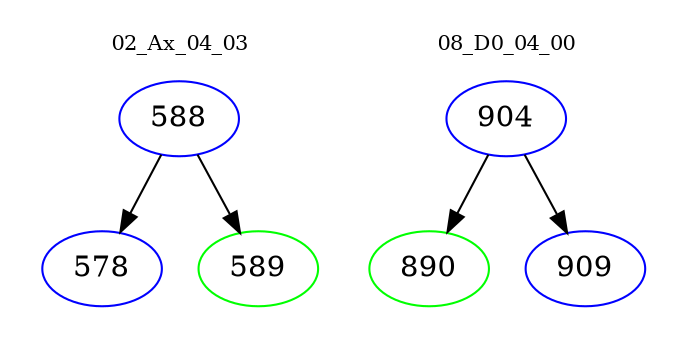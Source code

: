 digraph{
subgraph cluster_0 {
color = white
label = "02_Ax_04_03";
fontsize=10;
T0_588 [label="588", color="blue"]
T0_588 -> T0_578 [color="black"]
T0_578 [label="578", color="blue"]
T0_588 -> T0_589 [color="black"]
T0_589 [label="589", color="green"]
}
subgraph cluster_1 {
color = white
label = "08_D0_04_00";
fontsize=10;
T1_904 [label="904", color="blue"]
T1_904 -> T1_890 [color="black"]
T1_890 [label="890", color="green"]
T1_904 -> T1_909 [color="black"]
T1_909 [label="909", color="blue"]
}
}
